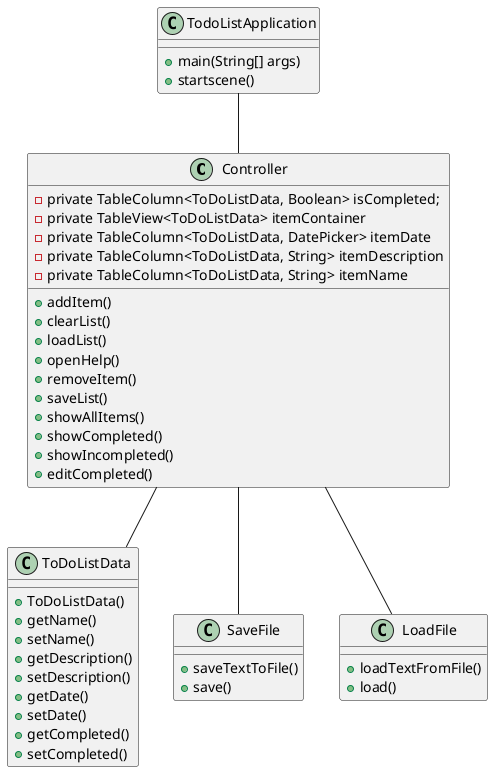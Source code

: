 @startuml


class Controller{
    -private TableColumn<ToDoListData, Boolean> isCompleted;
    -private TableView<ToDoListData> itemContainer
    -private TableColumn<ToDoListData, DatePicker> itemDate
    -private TableColumn<ToDoListData, String> itemDescription
    -private TableColumn<ToDoListData, String> itemName

    +addItem()
    +clearList()
    +loadList()
    +openHelp()
    +removeItem()
    +saveList()
    +showAllItems()
    +showCompleted()
    +showIncompleted()
    +editCompleted()
}

class TodoListApplication{
    +main(String[] args)
    +startscene()
}

class ToDoListData{
    +ToDoListData()
    +getName()
    +setName()
    +getDescription()
    +setDescription()
    +getDate()
    +setDate()
    +getCompleted()
    +setCompleted()

}

class SaveFile{
    +saveTextToFile()
    +save()
}

class LoadFile{
    +loadTextFromFile()
    +load()
}

TodoListApplication -- Controller
Controller -- ToDoListData
Controller -- LoadFile
Controller -- SaveFile

@enduml